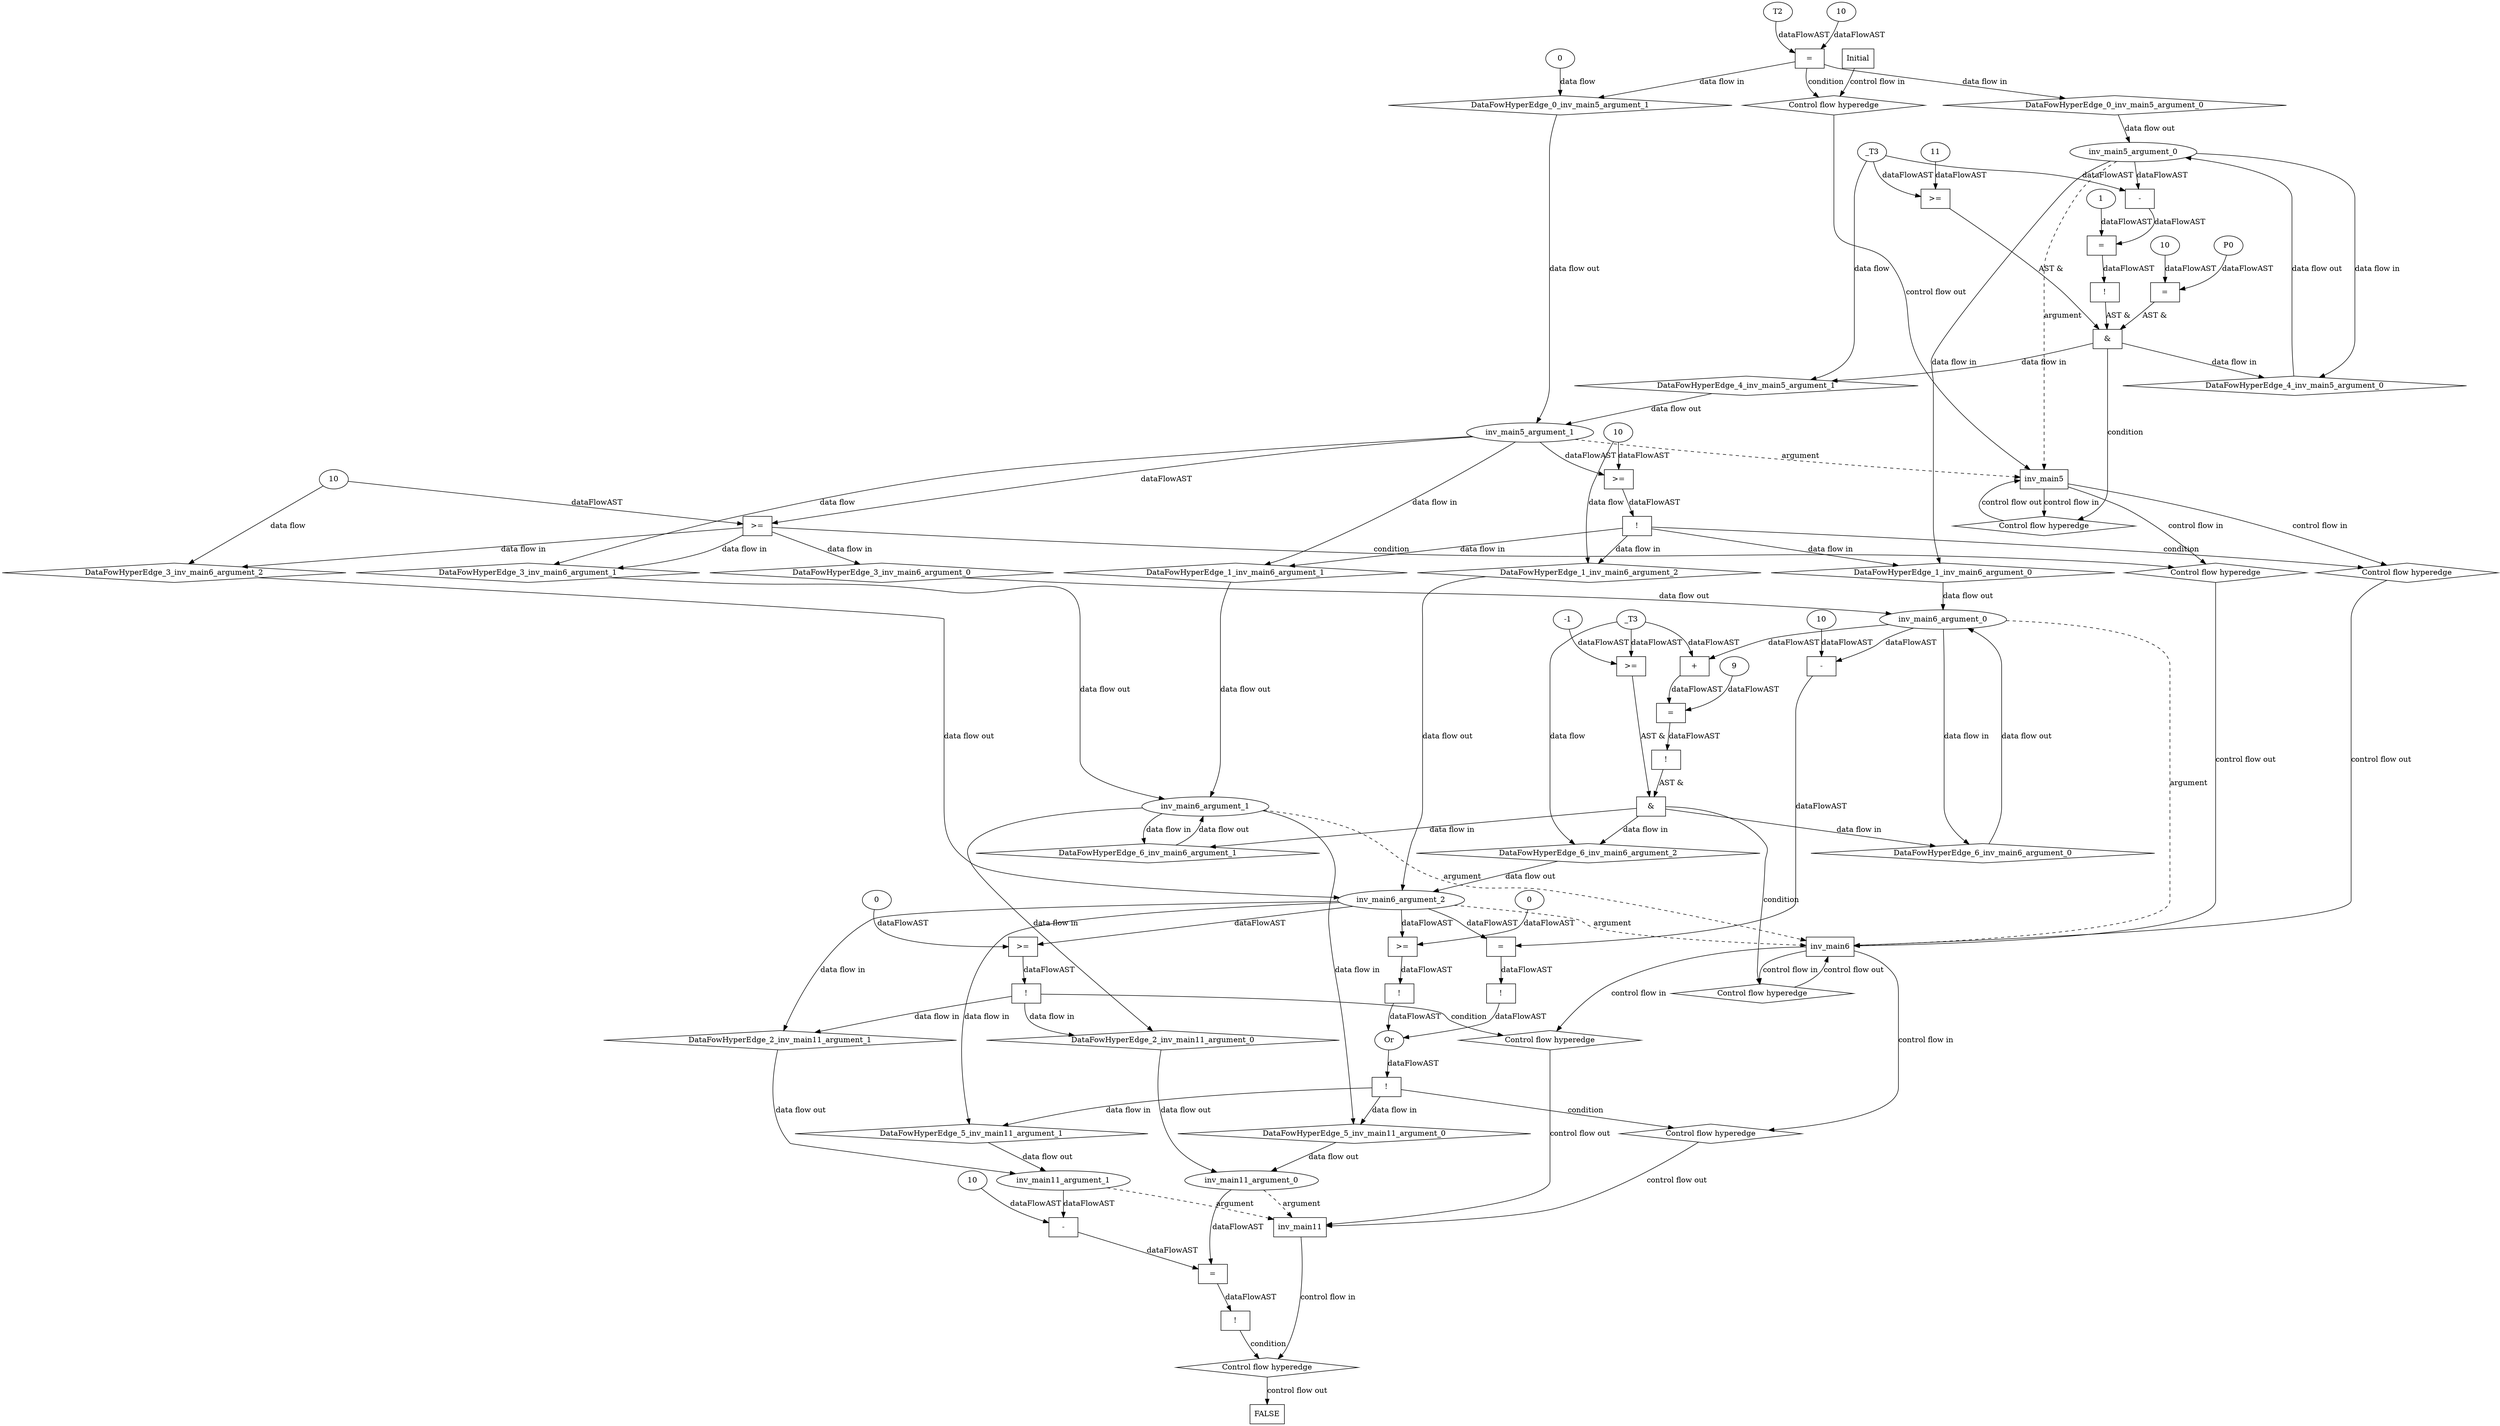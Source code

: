 digraph dag {
"inv_main11" [label="inv_main11" nodeName="inv_main11" class=cfn  shape="rect"];
"inv_main5" [label="inv_main5" nodeName="inv_main5" class=cfn  shape="rect"];
"inv_main6" [label="inv_main6" nodeName="inv_main6" class=cfn  shape="rect"];
FALSE [label="FALSE" nodeName=FALSE class=cfn  shape="rect"];
Initial [label="Initial" nodeName=Initial class=cfn  shape="rect"];
ControlFowHyperEdge_0 [label="Control flow hyperedge" nodeName=ControlFowHyperEdge_0 class=controlFlowHyperEdge shape="diamond"];
"Initial" -> ControlFowHyperEdge_0 [label="control flow in"]
ControlFowHyperEdge_0 -> "inv_main5" [label="control flow out"]
ControlFowHyperEdge_1 [label="Control flow hyperedge" nodeName=ControlFowHyperEdge_1 class=controlFlowHyperEdge shape="diamond"];
"inv_main5" -> ControlFowHyperEdge_1 [label="control flow in"]
ControlFowHyperEdge_1 -> "inv_main6" [label="control flow out"]
ControlFowHyperEdge_2 [label="Control flow hyperedge" nodeName=ControlFowHyperEdge_2 class=controlFlowHyperEdge shape="diamond"];
"inv_main6" -> ControlFowHyperEdge_2 [label="control flow in"]
ControlFowHyperEdge_2 -> "inv_main11" [label="control flow out"]
ControlFowHyperEdge_3 [label="Control flow hyperedge" nodeName=ControlFowHyperEdge_3 class=controlFlowHyperEdge shape="diamond"];
"inv_main5" -> ControlFowHyperEdge_3 [label="control flow in"]
ControlFowHyperEdge_3 -> "inv_main6" [label="control flow out"]
ControlFowHyperEdge_4 [label="Control flow hyperedge" nodeName=ControlFowHyperEdge_4 class=controlFlowHyperEdge shape="diamond"];
"inv_main5" -> ControlFowHyperEdge_4 [label="control flow in"]
ControlFowHyperEdge_4 -> "inv_main5" [label="control flow out"]
ControlFowHyperEdge_5 [label="Control flow hyperedge" nodeName=ControlFowHyperEdge_5 class=controlFlowHyperEdge shape="diamond"];
"inv_main6" -> ControlFowHyperEdge_5 [label="control flow in"]
ControlFowHyperEdge_5 -> "inv_main11" [label="control flow out"]
ControlFowHyperEdge_6 [label="Control flow hyperedge" nodeName=ControlFowHyperEdge_6 class=controlFlowHyperEdge shape="diamond"];
"inv_main6" -> ControlFowHyperEdge_6 [label="control flow in"]
ControlFowHyperEdge_6 -> "inv_main6" [label="control flow out"]
ControlFowHyperEdge_7 [label="Control flow hyperedge" nodeName=ControlFowHyperEdge_7 class=controlFlowHyperEdge shape="diamond"];
"inv_main11" -> ControlFowHyperEdge_7 [label="control flow in"]
ControlFowHyperEdge_7 -> "FALSE" [label="control flow out"]
"inv_main5_argument_0" [label="inv_main5_argument_0" nodeName=argument0 class=argument  head="inv_main5" shape="oval"];
"inv_main5_argument_0" -> "inv_main5"[label="argument" style="dashed"]
"inv_main5_argument_1" [label="inv_main5_argument_1" nodeName=argument1 class=argument  head="inv_main5" shape="oval"];
"inv_main5_argument_1" -> "inv_main5"[label="argument" style="dashed"]
"inv_main6_argument_0" [label="inv_main6_argument_0" nodeName=argument0 class=argument  head="inv_main6" shape="oval"];
"inv_main6_argument_0" -> "inv_main6"[label="argument" style="dashed"]
"inv_main6_argument_1" [label="inv_main6_argument_1" nodeName=argument1 class=argument  head="inv_main6" shape="oval"];
"inv_main6_argument_1" -> "inv_main6"[label="argument" style="dashed"]
"inv_main6_argument_2" [label="inv_main6_argument_2" nodeName=argument2 class=argument  head="inv_main6" shape="oval"];
"inv_main6_argument_2" -> "inv_main6"[label="argument" style="dashed"]
"inv_main11_argument_0" [label="inv_main11_argument_0" nodeName=argument0 class=argument  head="inv_main11" shape="oval"];
"inv_main11_argument_0" -> "inv_main11"[label="argument" style="dashed"]
"inv_main11_argument_1" [label="inv_main11_argument_1" nodeName=argument1 class=argument  head="inv_main11" shape="oval"];
"inv_main11_argument_1" -> "inv_main11"[label="argument" style="dashed"]

"xxxinv_main5___Initial_0xxxguard_0_node_0" [label="=" nodeName="xxxinv_main5___Initial_0xxxguard_0_node_0" class=Operator  shape="rect"];
"xxxinv_main5___Initial_0xxxguard_0_node_1" [label="T2" nodeName="xxxinv_main5___Initial_0xxxguard_0_node_1" class=Constant ];
"xxxinv_main5___Initial_0xxxguard_0_node_2" [label="10" nodeName="xxxinv_main5___Initial_0xxxguard_0_node_2" class=Literal ];
"xxxinv_main5___Initial_0xxxguard_0_node_1" -> "xxxinv_main5___Initial_0xxxguard_0_node_0"[label="dataFlowAST"]
"xxxinv_main5___Initial_0xxxguard_0_node_2" -> "xxxinv_main5___Initial_0xxxguard_0_node_0"[label="dataFlowAST"]

"xxxinv_main5___Initial_0xxxguard_0_node_0" -> "ControlFowHyperEdge_0" [label="condition"];
"xxxinv_main5___Initial_0xxxdataFlow_0_node_0" [label="0" nodeName="xxxinv_main5___Initial_0xxxdataFlow_0_node_0" class=Literal ];

"xxxinv_main5___Initial_0xxxdataFlow_0_node_0" -> "DataFowHyperEdge_0_inv_main5_argument_1" [label="data flow"];
"xxxinv_main6___inv_main5_1xxxguard_0_node_0" [label="!" nodeName="xxxinv_main6___inv_main5_1xxxguard_0_node_0" class=Operator shape="rect"];
"xxxinv_main6___inv_main5_1xxxguard_0_node_1" [label=">=" nodeName="xxxinv_main6___inv_main5_1xxxguard_0_node_1" class=Operator  shape="rect"];
"xxxinv_main6___inv_main5_1xxxguard_0_node_1" -> "xxxinv_main6___inv_main5_1xxxguard_0_node_0"[label="dataFlowAST"]
"xxxinv_main6___inv_main5_1xxxdataFlow_0_node_0" -> "xxxinv_main6___inv_main5_1xxxguard_0_node_1"[label="dataFlowAST"]
"inv_main5_argument_1" -> "xxxinv_main6___inv_main5_1xxxguard_0_node_1"[label="dataFlowAST"]

"xxxinv_main6___inv_main5_1xxxguard_0_node_0" -> "ControlFowHyperEdge_1" [label="condition"];
"xxxinv_main6___inv_main5_1xxxdataFlow_0_node_0" [label="10" nodeName="xxxinv_main6___inv_main5_1xxxdataFlow_0_node_0" class=Literal ];

"xxxinv_main6___inv_main5_1xxxdataFlow_0_node_0" -> "DataFowHyperEdge_1_inv_main6_argument_2" [label="data flow"];
"xxxinv_main11___inv_main6_2xxxguard_0_node_0" [label="!" nodeName="xxxinv_main11___inv_main6_2xxxguard_0_node_0" class=Operator shape="rect"];
"xxxinv_main11___inv_main6_2xxxguard_0_node_1" [label=">=" nodeName="xxxinv_main11___inv_main6_2xxxguard_0_node_1" class=Operator  shape="rect"];
"xxxinv_main11___inv_main6_2xxxguard_0_node_3" [label="0" nodeName="xxxinv_main11___inv_main6_2xxxguard_0_node_3" class=Literal ];
"xxxinv_main11___inv_main6_2xxxguard_0_node_1" -> "xxxinv_main11___inv_main6_2xxxguard_0_node_0"[label="dataFlowAST"]
"inv_main6_argument_2" -> "xxxinv_main11___inv_main6_2xxxguard_0_node_1"[label="dataFlowAST"]
"xxxinv_main11___inv_main6_2xxxguard_0_node_3" -> "xxxinv_main11___inv_main6_2xxxguard_0_node_1"[label="dataFlowAST"]

"xxxinv_main11___inv_main6_2xxxguard_0_node_0" -> "ControlFowHyperEdge_2" [label="condition"];
"xxxinv_main6___inv_main5_3xxxguard_0_node_0" [label=">=" nodeName="xxxinv_main6___inv_main5_3xxxguard_0_node_0" class=Operator  shape="rect"];
"xxxinv_main6___inv_main5_3xxxdataFlow1_node_0" -> "xxxinv_main6___inv_main5_3xxxguard_0_node_0"[label="dataFlowAST"]
"inv_main5_argument_1" -> "xxxinv_main6___inv_main5_3xxxguard_0_node_0"[label="dataFlowAST"]

"xxxinv_main6___inv_main5_3xxxguard_0_node_0" -> "ControlFowHyperEdge_3" [label="condition"];

"inv_main5_argument_1" -> "DataFowHyperEdge_3_inv_main6_argument_1" [label="data flow"];
"xxxinv_main6___inv_main5_3xxxdataFlow1_node_0" [label="10" nodeName="xxxinv_main6___inv_main5_3xxxdataFlow1_node_0" class=Literal ];

"xxxinv_main6___inv_main5_3xxxdataFlow1_node_0" -> "DataFowHyperEdge_3_inv_main6_argument_2" [label="data flow"];
"xxxinv_main5___inv_main5_4xxx_and" [label="&" nodeName="xxxinv_main5___inv_main5_4xxx_and" class=Operator shape="rect"];
"xxxinv_main5___inv_main5_4xxxguard_0_node_0" [label=">=" nodeName="xxxinv_main5___inv_main5_4xxxguard_0_node_0" class=Operator  shape="rect"];
"xxxinv_main5___inv_main5_4xxxguard_0_node_1" [label="11" nodeName="xxxinv_main5___inv_main5_4xxxguard_0_node_1" class=Literal ];
"xxxinv_main5___inv_main5_4xxxguard_0_node_1" -> "xxxinv_main5___inv_main5_4xxxguard_0_node_0"[label="dataFlowAST"]
"xxxinv_main5___inv_main5_4xxxdataFlow_0_node_0" -> "xxxinv_main5___inv_main5_4xxxguard_0_node_0"[label="dataFlowAST"]

"xxxinv_main5___inv_main5_4xxxguard_0_node_0" -> "xxxinv_main5___inv_main5_4xxx_and" [label="AST &"];
"xxxinv_main5___inv_main5_4xxxguard1_node_0" [label="!" nodeName="xxxinv_main5___inv_main5_4xxxguard1_node_0" class=Operator shape="rect"];
"xxxinv_main5___inv_main5_4xxxguard1_node_1" [label="=" nodeName="xxxinv_main5___inv_main5_4xxxguard1_node_1" class=Operator  shape="rect"];
"xxxinv_main5___inv_main5_4xxxguard1_node_2" [label="-" nodeName="xxxinv_main5___inv_main5_4xxxguard1_node_2" class= Operator shape="rect"];
"xxxinv_main5___inv_main5_4xxxguard1_node_5" [label="1" nodeName="xxxinv_main5___inv_main5_4xxxguard1_node_5" class=Literal ];
"xxxinv_main5___inv_main5_4xxxguard1_node_1" -> "xxxinv_main5___inv_main5_4xxxguard1_node_0"[label="dataFlowAST"]
"xxxinv_main5___inv_main5_4xxxguard1_node_2" -> "xxxinv_main5___inv_main5_4xxxguard1_node_1"[label="dataFlowAST"]
"xxxinv_main5___inv_main5_4xxxguard1_node_5" -> "xxxinv_main5___inv_main5_4xxxguard1_node_1"[label="dataFlowAST"]
"xxxinv_main5___inv_main5_4xxxdataFlow_0_node_0" -> "xxxinv_main5___inv_main5_4xxxguard1_node_2"[label="dataFlowAST"]
"inv_main5_argument_0" -> "xxxinv_main5___inv_main5_4xxxguard1_node_2"[label="dataFlowAST"]

"xxxinv_main5___inv_main5_4xxxguard1_node_0" -> "xxxinv_main5___inv_main5_4xxx_and" [label="AST &"];
"xxxinv_main5___inv_main5_4xxxguard2_node_0" [label="=" nodeName="xxxinv_main5___inv_main5_4xxxguard2_node_0" class=Operator  shape="rect"];
"xxxinv_main5___inv_main5_4xxxguard2_node_1" [label="P0" nodeName="xxxinv_main5___inv_main5_4xxxguard2_node_1" class=Constant ];
"xxxinv_main5___inv_main5_4xxxguard2_node_2" [label="10" nodeName="xxxinv_main5___inv_main5_4xxxguard2_node_2" class=Literal ];
"xxxinv_main5___inv_main5_4xxxguard2_node_1" -> "xxxinv_main5___inv_main5_4xxxguard2_node_0"[label="dataFlowAST"]
"xxxinv_main5___inv_main5_4xxxguard2_node_2" -> "xxxinv_main5___inv_main5_4xxxguard2_node_0"[label="dataFlowAST"]

"xxxinv_main5___inv_main5_4xxxguard2_node_0" -> "xxxinv_main5___inv_main5_4xxx_and" [label="AST &"];
"xxxinv_main5___inv_main5_4xxx_and" -> "ControlFowHyperEdge_4" [label="condition"];
"xxxinv_main5___inv_main5_4xxxdataFlow_0_node_0" [label="_T3" nodeName="xxxinv_main5___inv_main5_4xxxdataFlow_0_node_0" class=Constant ];

"xxxinv_main5___inv_main5_4xxxdataFlow_0_node_0" -> "DataFowHyperEdge_4_inv_main5_argument_1" [label="data flow"];
"xxxinv_main11___inv_main6_5xxxguard_0_node_0" [label="!" nodeName="xxxinv_main11___inv_main6_5xxxguard_0_node_0" class=Operator shape="rect"];
"xxxinv_main11___inv_main6_5xxxguard_0_node_1" [label="Or" nodeName="xxxinv_main11___inv_main6_5xxxguard_0_node_1" class=Operator ];
"xxxinv_main11___inv_main6_5xxxguard_0_node_2" [label="!" nodeName="xxxinv_main11___inv_main6_5xxxguard_0_node_2" class=Operator shape="rect"];
"xxxinv_main11___inv_main6_5xxxguard_0_node_3" [label=">=" nodeName="xxxinv_main11___inv_main6_5xxxguard_0_node_3" class=Operator  shape="rect"];
"xxxinv_main11___inv_main6_5xxxguard_0_node_5" [label="0" nodeName="xxxinv_main11___inv_main6_5xxxguard_0_node_5" class=Literal ];
"xxxinv_main11___inv_main6_5xxxguard_0_node_6" [label="!" nodeName="xxxinv_main11___inv_main6_5xxxguard_0_node_6" class=Operator shape="rect"];
"xxxinv_main11___inv_main6_5xxxguard_0_node_7" [label="=" nodeName="xxxinv_main11___inv_main6_5xxxguard_0_node_7" class=Operator  shape="rect"];
"xxxinv_main11___inv_main6_5xxxguard_0_node_9" [label="-" nodeName="xxxinv_main11___inv_main6_5xxxguard_0_node_9" class= Operator shape="rect"];
"xxxinv_main11___inv_main6_5xxxguard_0_node_10" [label="10" nodeName="xxxinv_main11___inv_main6_5xxxguard_0_node_10" class=Literal ];
"xxxinv_main11___inv_main6_5xxxguard_0_node_1" -> "xxxinv_main11___inv_main6_5xxxguard_0_node_0"[label="dataFlowAST"]
"xxxinv_main11___inv_main6_5xxxguard_0_node_2" -> "xxxinv_main11___inv_main6_5xxxguard_0_node_1"[label="dataFlowAST"]
"xxxinv_main11___inv_main6_5xxxguard_0_node_6" -> "xxxinv_main11___inv_main6_5xxxguard_0_node_1"[label="dataFlowAST"]
"xxxinv_main11___inv_main6_5xxxguard_0_node_3" -> "xxxinv_main11___inv_main6_5xxxguard_0_node_2"[label="dataFlowAST"]
"inv_main6_argument_2" -> "xxxinv_main11___inv_main6_5xxxguard_0_node_3"[label="dataFlowAST"]
"xxxinv_main11___inv_main6_5xxxguard_0_node_5" -> "xxxinv_main11___inv_main6_5xxxguard_0_node_3"[label="dataFlowAST"]
"xxxinv_main11___inv_main6_5xxxguard_0_node_7" -> "xxxinv_main11___inv_main6_5xxxguard_0_node_6"[label="dataFlowAST"]
"inv_main6_argument_2" -> "xxxinv_main11___inv_main6_5xxxguard_0_node_7"[label="dataFlowAST"]
"xxxinv_main11___inv_main6_5xxxguard_0_node_9" -> "xxxinv_main11___inv_main6_5xxxguard_0_node_7"[label="dataFlowAST"]
"xxxinv_main11___inv_main6_5xxxguard_0_node_10" -> "xxxinv_main11___inv_main6_5xxxguard_0_node_9"[label="dataFlowAST"]
"inv_main6_argument_0" -> "xxxinv_main11___inv_main6_5xxxguard_0_node_9"[label="dataFlowAST"]

"xxxinv_main11___inv_main6_5xxxguard_0_node_0" -> "ControlFowHyperEdge_5" [label="condition"];
"xxxinv_main6___inv_main6_6xxx_and" [label="&" nodeName="xxxinv_main6___inv_main6_6xxx_and" class=Operator shape="rect"];
"xxxinv_main6___inv_main6_6xxxguard_0_node_0" [label=">=" nodeName="xxxinv_main6___inv_main6_6xxxguard_0_node_0" class=Operator  shape="rect"];
"xxxinv_main6___inv_main6_6xxxguard_0_node_2" [label="-1" nodeName="xxxinv_main6___inv_main6_6xxxguard_0_node_2" class=Literal ];
"xxxinv_main6___inv_main6_6xxxdataFlow_0_node_0" -> "xxxinv_main6___inv_main6_6xxxguard_0_node_0"[label="dataFlowAST"]
"xxxinv_main6___inv_main6_6xxxguard_0_node_2" -> "xxxinv_main6___inv_main6_6xxxguard_0_node_0"[label="dataFlowAST"]

"xxxinv_main6___inv_main6_6xxxguard_0_node_0" -> "xxxinv_main6___inv_main6_6xxx_and" [label="AST &"];
"xxxinv_main6___inv_main6_6xxxguard1_node_0" [label="!" nodeName="xxxinv_main6___inv_main6_6xxxguard1_node_0" class=Operator shape="rect"];
"xxxinv_main6___inv_main6_6xxxguard1_node_1" [label="=" nodeName="xxxinv_main6___inv_main6_6xxxguard1_node_1" class=Operator  shape="rect"];
"xxxinv_main6___inv_main6_6xxxguard1_node_2" [label="+" nodeName="xxxinv_main6___inv_main6_6xxxguard1_node_2" class= Operator shape="rect"];
"xxxinv_main6___inv_main6_6xxxguard1_node_5" [label="9" nodeName="xxxinv_main6___inv_main6_6xxxguard1_node_5" class=Literal ];
"xxxinv_main6___inv_main6_6xxxguard1_node_1" -> "xxxinv_main6___inv_main6_6xxxguard1_node_0"[label="dataFlowAST"]
"xxxinv_main6___inv_main6_6xxxguard1_node_2" -> "xxxinv_main6___inv_main6_6xxxguard1_node_1"[label="dataFlowAST"]
"xxxinv_main6___inv_main6_6xxxguard1_node_5" -> "xxxinv_main6___inv_main6_6xxxguard1_node_1"[label="dataFlowAST"]
"xxxinv_main6___inv_main6_6xxxdataFlow_0_node_0" -> "xxxinv_main6___inv_main6_6xxxguard1_node_2"[label="dataFlowAST"]
"inv_main6_argument_0" -> "xxxinv_main6___inv_main6_6xxxguard1_node_2"[label="dataFlowAST"]

"xxxinv_main6___inv_main6_6xxxguard1_node_0" -> "xxxinv_main6___inv_main6_6xxx_and" [label="AST &"];
"xxxinv_main6___inv_main6_6xxx_and" -> "ControlFowHyperEdge_6" [label="condition"];
"xxxinv_main6___inv_main6_6xxxdataFlow_0_node_0" [label="_T3" nodeName="xxxinv_main6___inv_main6_6xxxdataFlow_0_node_0" class=Constant ];

"xxxinv_main6___inv_main6_6xxxdataFlow_0_node_0" -> "DataFowHyperEdge_6_inv_main6_argument_2" [label="data flow"];
"xxxFALSE___inv_main11_7xxxguard_0_node_0" [label="!" nodeName="xxxFALSE___inv_main11_7xxxguard_0_node_0" class=Operator shape="rect"];
"xxxFALSE___inv_main11_7xxxguard_0_node_1" [label="=" nodeName="xxxFALSE___inv_main11_7xxxguard_0_node_1" class=Operator  shape="rect"];
"xxxFALSE___inv_main11_7xxxguard_0_node_3" [label="-" nodeName="xxxFALSE___inv_main11_7xxxguard_0_node_3" class= Operator shape="rect"];
"xxxFALSE___inv_main11_7xxxguard_0_node_4" [label="10" nodeName="xxxFALSE___inv_main11_7xxxguard_0_node_4" class=Literal ];
"xxxFALSE___inv_main11_7xxxguard_0_node_1" -> "xxxFALSE___inv_main11_7xxxguard_0_node_0"[label="dataFlowAST"]
"inv_main11_argument_0" -> "xxxFALSE___inv_main11_7xxxguard_0_node_1"[label="dataFlowAST"]
"xxxFALSE___inv_main11_7xxxguard_0_node_3" -> "xxxFALSE___inv_main11_7xxxguard_0_node_1"[label="dataFlowAST"]
"xxxFALSE___inv_main11_7xxxguard_0_node_4" -> "xxxFALSE___inv_main11_7xxxguard_0_node_3"[label="dataFlowAST"]
"inv_main11_argument_1" -> "xxxFALSE___inv_main11_7xxxguard_0_node_3"[label="dataFlowAST"]

"xxxFALSE___inv_main11_7xxxguard_0_node_0" -> "ControlFowHyperEdge_7" [label="condition"];
"DataFowHyperEdge_0_inv_main5_argument_0" [label="DataFowHyperEdge_0_inv_main5_argument_0" nodeName="DataFowHyperEdge_0_inv_main5_argument_0" class=DataFlowHyperedge shape="diamond"];
"DataFowHyperEdge_0_inv_main5_argument_0" -> "inv_main5_argument_0"[label="data flow out"]
"xxxinv_main5___Initial_0xxxguard_0_node_0" -> "DataFowHyperEdge_0_inv_main5_argument_0"[label="data flow in"]
"DataFowHyperEdge_0_inv_main5_argument_1" [label="DataFowHyperEdge_0_inv_main5_argument_1" nodeName="DataFowHyperEdge_0_inv_main5_argument_1" class=DataFlowHyperedge shape="diamond"];
"DataFowHyperEdge_0_inv_main5_argument_1" -> "inv_main5_argument_1"[label="data flow out"]
"xxxinv_main5___Initial_0xxxguard_0_node_0" -> "DataFowHyperEdge_0_inv_main5_argument_1"[label="data flow in"]
"DataFowHyperEdge_1_inv_main6_argument_0" [label="DataFowHyperEdge_1_inv_main6_argument_0" nodeName="DataFowHyperEdge_1_inv_main6_argument_0" class=DataFlowHyperedge shape="diamond"];
"DataFowHyperEdge_1_inv_main6_argument_0" -> "inv_main6_argument_0"[label="data flow out"]
"xxxinv_main6___inv_main5_1xxxguard_0_node_0" -> "DataFowHyperEdge_1_inv_main6_argument_0"[label="data flow in"]
"DataFowHyperEdge_1_inv_main6_argument_1" [label="DataFowHyperEdge_1_inv_main6_argument_1" nodeName="DataFowHyperEdge_1_inv_main6_argument_1" class=DataFlowHyperedge shape="diamond"];
"DataFowHyperEdge_1_inv_main6_argument_1" -> "inv_main6_argument_1"[label="data flow out"]
"xxxinv_main6___inv_main5_1xxxguard_0_node_0" -> "DataFowHyperEdge_1_inv_main6_argument_1"[label="data flow in"]
"DataFowHyperEdge_1_inv_main6_argument_2" [label="DataFowHyperEdge_1_inv_main6_argument_2" nodeName="DataFowHyperEdge_1_inv_main6_argument_2" class=DataFlowHyperedge shape="diamond"];
"DataFowHyperEdge_1_inv_main6_argument_2" -> "inv_main6_argument_2"[label="data flow out"]
"xxxinv_main6___inv_main5_1xxxguard_0_node_0" -> "DataFowHyperEdge_1_inv_main6_argument_2"[label="data flow in"]
"DataFowHyperEdge_2_inv_main11_argument_0" [label="DataFowHyperEdge_2_inv_main11_argument_0" nodeName="DataFowHyperEdge_2_inv_main11_argument_0" class=DataFlowHyperedge shape="diamond"];
"DataFowHyperEdge_2_inv_main11_argument_0" -> "inv_main11_argument_0"[label="data flow out"]
"xxxinv_main11___inv_main6_2xxxguard_0_node_0" -> "DataFowHyperEdge_2_inv_main11_argument_0"[label="data flow in"]
"DataFowHyperEdge_2_inv_main11_argument_1" [label="DataFowHyperEdge_2_inv_main11_argument_1" nodeName="DataFowHyperEdge_2_inv_main11_argument_1" class=DataFlowHyperedge shape="diamond"];
"DataFowHyperEdge_2_inv_main11_argument_1" -> "inv_main11_argument_1"[label="data flow out"]
"xxxinv_main11___inv_main6_2xxxguard_0_node_0" -> "DataFowHyperEdge_2_inv_main11_argument_1"[label="data flow in"]
"DataFowHyperEdge_3_inv_main6_argument_0" [label="DataFowHyperEdge_3_inv_main6_argument_0" nodeName="DataFowHyperEdge_3_inv_main6_argument_0" class=DataFlowHyperedge shape="diamond"];
"DataFowHyperEdge_3_inv_main6_argument_0" -> "inv_main6_argument_0"[label="data flow out"]
"xxxinv_main6___inv_main5_3xxxguard_0_node_0" -> "DataFowHyperEdge_3_inv_main6_argument_0"[label="data flow in"]
"DataFowHyperEdge_3_inv_main6_argument_1" [label="DataFowHyperEdge_3_inv_main6_argument_1" nodeName="DataFowHyperEdge_3_inv_main6_argument_1" class=DataFlowHyperedge shape="diamond"];
"DataFowHyperEdge_3_inv_main6_argument_1" -> "inv_main6_argument_1"[label="data flow out"]
"xxxinv_main6___inv_main5_3xxxguard_0_node_0" -> "DataFowHyperEdge_3_inv_main6_argument_1"[label="data flow in"]
"DataFowHyperEdge_3_inv_main6_argument_2" [label="DataFowHyperEdge_3_inv_main6_argument_2" nodeName="DataFowHyperEdge_3_inv_main6_argument_2" class=DataFlowHyperedge shape="diamond"];
"DataFowHyperEdge_3_inv_main6_argument_2" -> "inv_main6_argument_2"[label="data flow out"]
"xxxinv_main6___inv_main5_3xxxguard_0_node_0" -> "DataFowHyperEdge_3_inv_main6_argument_2"[label="data flow in"]
"DataFowHyperEdge_4_inv_main5_argument_0" [label="DataFowHyperEdge_4_inv_main5_argument_0" nodeName="DataFowHyperEdge_4_inv_main5_argument_0" class=DataFlowHyperedge shape="diamond"];
"DataFowHyperEdge_4_inv_main5_argument_0" -> "inv_main5_argument_0"[label="data flow out"]
"xxxinv_main5___inv_main5_4xxx_and" -> "DataFowHyperEdge_4_inv_main5_argument_0"[label="data flow in"]
"DataFowHyperEdge_4_inv_main5_argument_1" [label="DataFowHyperEdge_4_inv_main5_argument_1" nodeName="DataFowHyperEdge_4_inv_main5_argument_1" class=DataFlowHyperedge shape="diamond"];
"DataFowHyperEdge_4_inv_main5_argument_1" -> "inv_main5_argument_1"[label="data flow out"]
"xxxinv_main5___inv_main5_4xxx_and" -> "DataFowHyperEdge_4_inv_main5_argument_1"[label="data flow in"]
"DataFowHyperEdge_5_inv_main11_argument_0" [label="DataFowHyperEdge_5_inv_main11_argument_0" nodeName="DataFowHyperEdge_5_inv_main11_argument_0" class=DataFlowHyperedge shape="diamond"];
"DataFowHyperEdge_5_inv_main11_argument_0" -> "inv_main11_argument_0"[label="data flow out"]
"xxxinv_main11___inv_main6_5xxxguard_0_node_0" -> "DataFowHyperEdge_5_inv_main11_argument_0"[label="data flow in"]
"DataFowHyperEdge_5_inv_main11_argument_1" [label="DataFowHyperEdge_5_inv_main11_argument_1" nodeName="DataFowHyperEdge_5_inv_main11_argument_1" class=DataFlowHyperedge shape="diamond"];
"DataFowHyperEdge_5_inv_main11_argument_1" -> "inv_main11_argument_1"[label="data flow out"]
"xxxinv_main11___inv_main6_5xxxguard_0_node_0" -> "DataFowHyperEdge_5_inv_main11_argument_1"[label="data flow in"]
"DataFowHyperEdge_6_inv_main6_argument_0" [label="DataFowHyperEdge_6_inv_main6_argument_0" nodeName="DataFowHyperEdge_6_inv_main6_argument_0" class=DataFlowHyperedge shape="diamond"];
"DataFowHyperEdge_6_inv_main6_argument_0" -> "inv_main6_argument_0"[label="data flow out"]
"xxxinv_main6___inv_main6_6xxx_and" -> "DataFowHyperEdge_6_inv_main6_argument_0"[label="data flow in"]
"DataFowHyperEdge_6_inv_main6_argument_1" [label="DataFowHyperEdge_6_inv_main6_argument_1" nodeName="DataFowHyperEdge_6_inv_main6_argument_1" class=DataFlowHyperedge shape="diamond"];
"DataFowHyperEdge_6_inv_main6_argument_1" -> "inv_main6_argument_1"[label="data flow out"]
"xxxinv_main6___inv_main6_6xxx_and" -> "DataFowHyperEdge_6_inv_main6_argument_1"[label="data flow in"]
"DataFowHyperEdge_6_inv_main6_argument_2" [label="DataFowHyperEdge_6_inv_main6_argument_2" nodeName="DataFowHyperEdge_6_inv_main6_argument_2" class=DataFlowHyperedge shape="diamond"];
"DataFowHyperEdge_6_inv_main6_argument_2" -> "inv_main6_argument_2"[label="data flow out"]
"xxxinv_main6___inv_main6_6xxx_and" -> "DataFowHyperEdge_6_inv_main6_argument_2"[label="data flow in"]
"inv_main5_argument_0" -> "DataFowHyperEdge_1_inv_main6_argument_0"[label="data flow in"]
"inv_main5_argument_1" -> "DataFowHyperEdge_1_inv_main6_argument_1"[label="data flow in"]
"inv_main6_argument_1" -> "DataFowHyperEdge_2_inv_main11_argument_0"[label="data flow in"]
"inv_main6_argument_2" -> "DataFowHyperEdge_2_inv_main11_argument_1"[label="data flow in"]
"inv_main5_argument_0" -> "DataFowHyperEdge_4_inv_main5_argument_0"[label="data flow in"]
"inv_main6_argument_1" -> "DataFowHyperEdge_5_inv_main11_argument_0"[label="data flow in"]
"inv_main6_argument_2" -> "DataFowHyperEdge_5_inv_main11_argument_1"[label="data flow in"]
"inv_main6_argument_0" -> "DataFowHyperEdge_6_inv_main6_argument_0"[label="data flow in"]
"inv_main6_argument_1" -> "DataFowHyperEdge_6_inv_main6_argument_1"[label="data flow in"]




}
